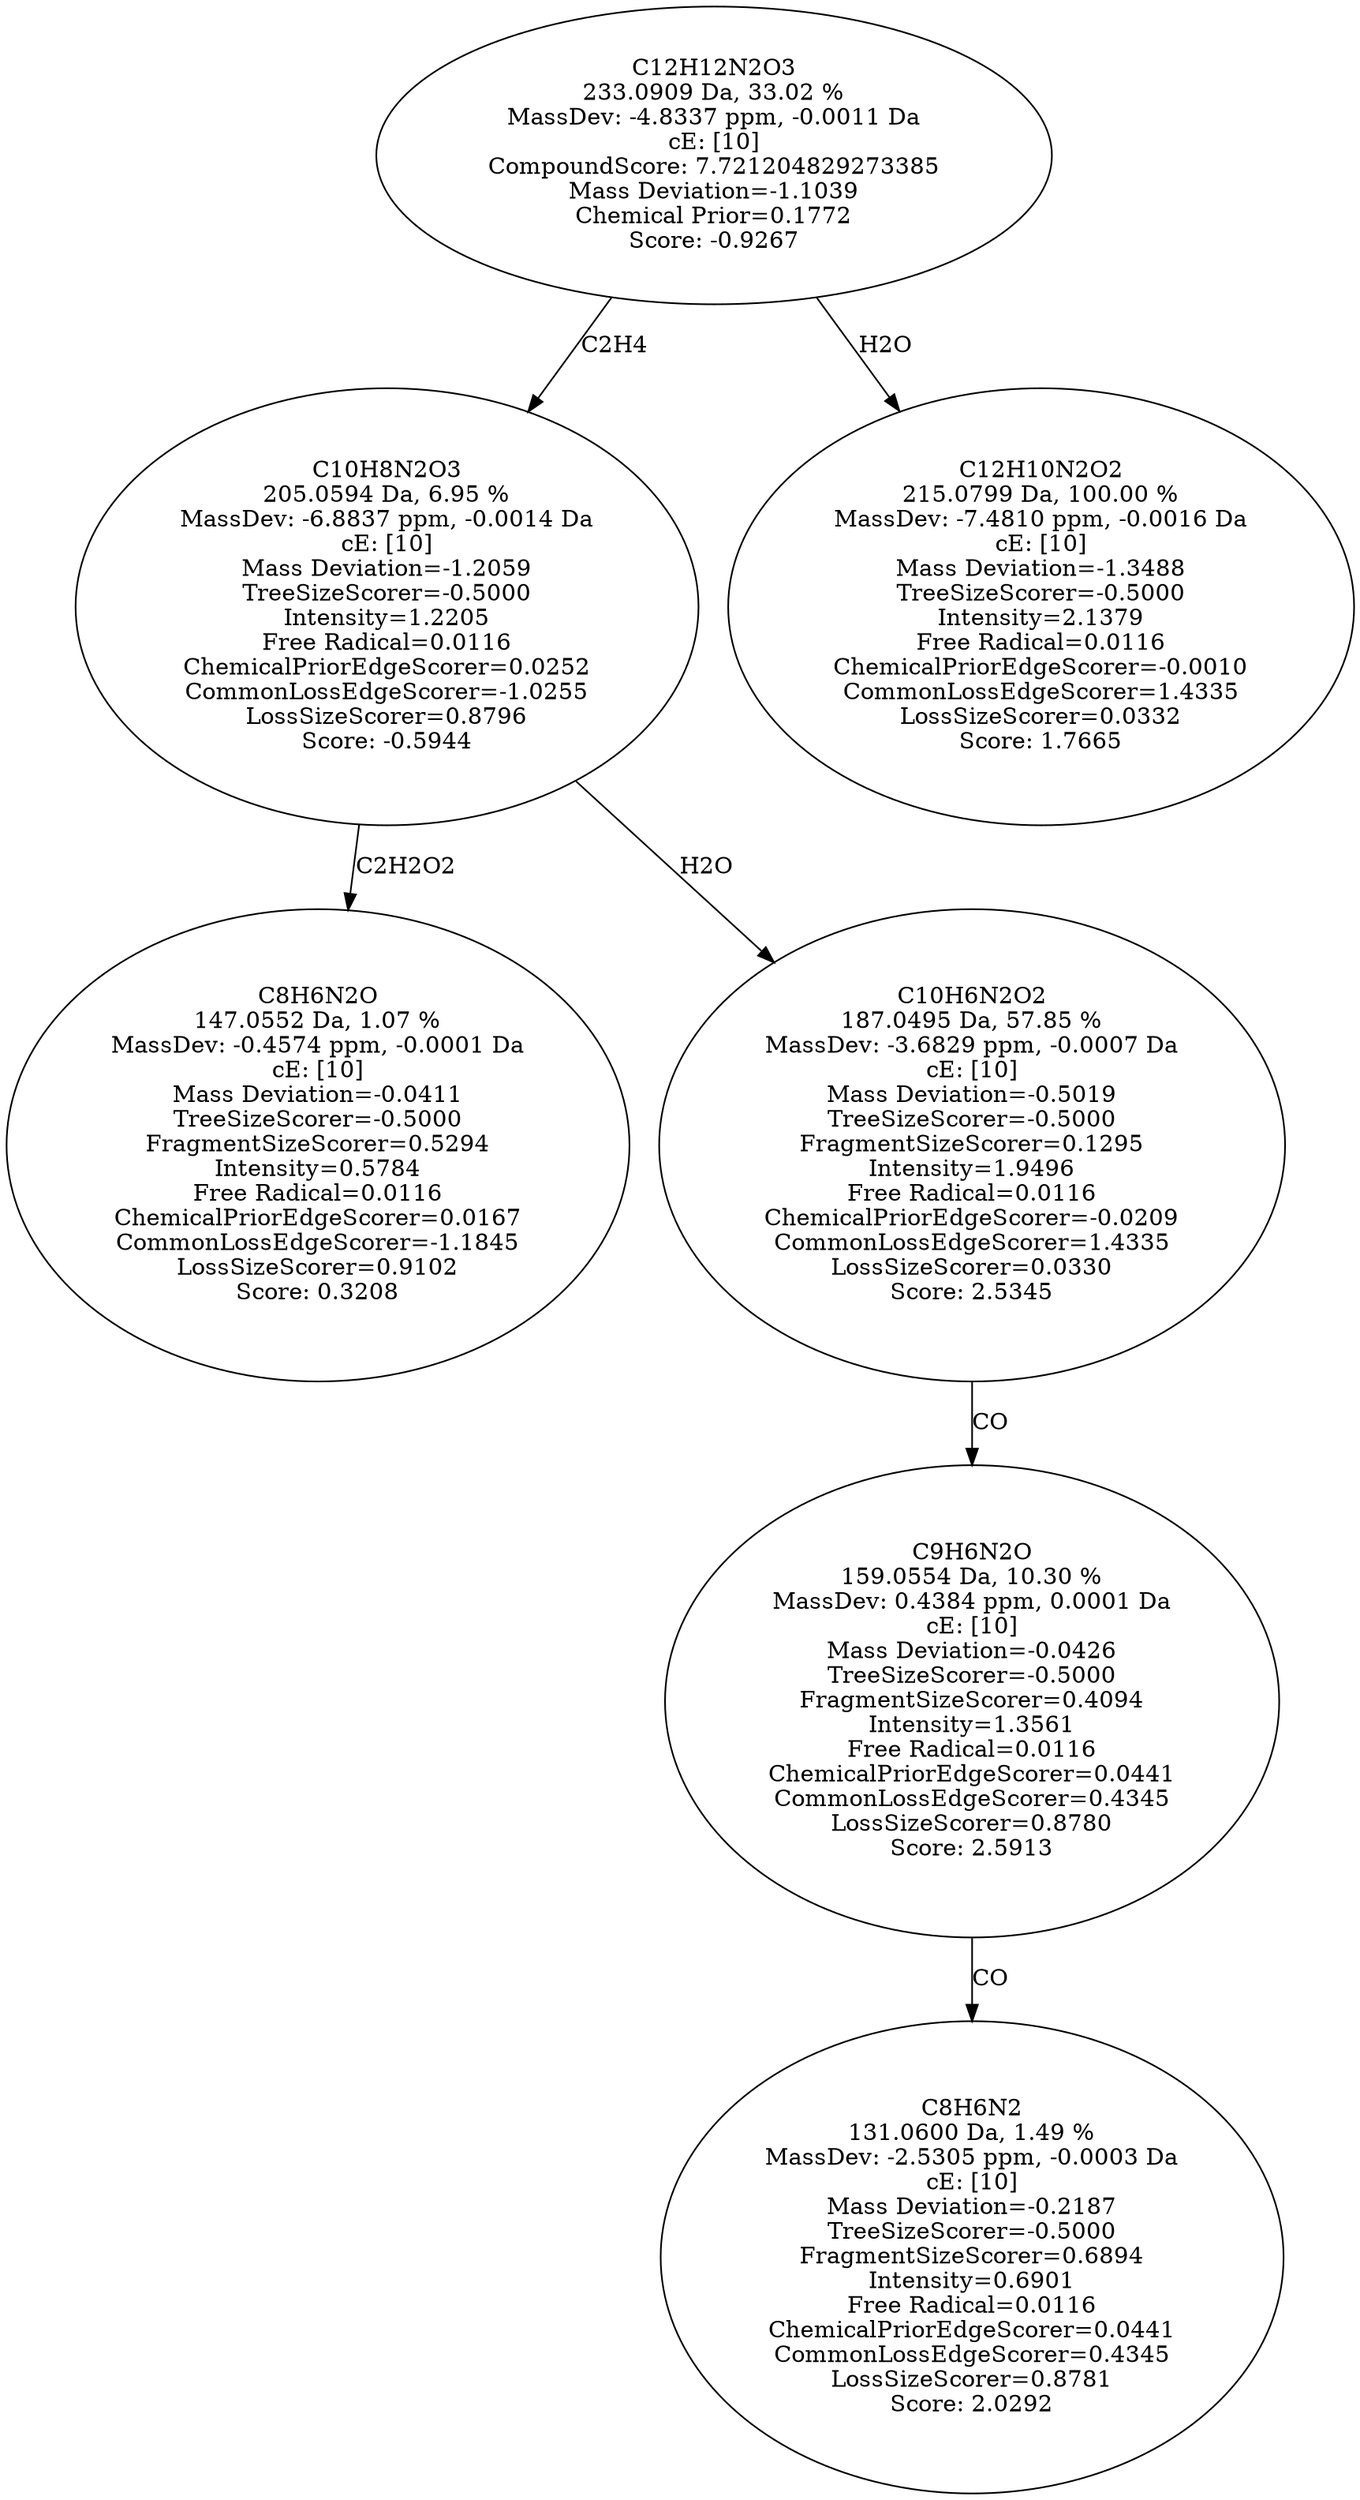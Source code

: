 strict digraph {
v1 [label="C8H6N2O\n147.0552 Da, 1.07 %\nMassDev: -0.4574 ppm, -0.0001 Da\ncE: [10]\nMass Deviation=-0.0411\nTreeSizeScorer=-0.5000\nFragmentSizeScorer=0.5294\nIntensity=0.5784\nFree Radical=0.0116\nChemicalPriorEdgeScorer=0.0167\nCommonLossEdgeScorer=-1.1845\nLossSizeScorer=0.9102\nScore: 0.3208"];
v2 [label="C8H6N2\n131.0600 Da, 1.49 %\nMassDev: -2.5305 ppm, -0.0003 Da\ncE: [10]\nMass Deviation=-0.2187\nTreeSizeScorer=-0.5000\nFragmentSizeScorer=0.6894\nIntensity=0.6901\nFree Radical=0.0116\nChemicalPriorEdgeScorer=0.0441\nCommonLossEdgeScorer=0.4345\nLossSizeScorer=0.8781\nScore: 2.0292"];
v3 [label="C9H6N2O\n159.0554 Da, 10.30 %\nMassDev: 0.4384 ppm, 0.0001 Da\ncE: [10]\nMass Deviation=-0.0426\nTreeSizeScorer=-0.5000\nFragmentSizeScorer=0.4094\nIntensity=1.3561\nFree Radical=0.0116\nChemicalPriorEdgeScorer=0.0441\nCommonLossEdgeScorer=0.4345\nLossSizeScorer=0.8780\nScore: 2.5913"];
v4 [label="C10H6N2O2\n187.0495 Da, 57.85 %\nMassDev: -3.6829 ppm, -0.0007 Da\ncE: [10]\nMass Deviation=-0.5019\nTreeSizeScorer=-0.5000\nFragmentSizeScorer=0.1295\nIntensity=1.9496\nFree Radical=0.0116\nChemicalPriorEdgeScorer=-0.0209\nCommonLossEdgeScorer=1.4335\nLossSizeScorer=0.0330\nScore: 2.5345"];
v5 [label="C10H8N2O3\n205.0594 Da, 6.95 %\nMassDev: -6.8837 ppm, -0.0014 Da\ncE: [10]\nMass Deviation=-1.2059\nTreeSizeScorer=-0.5000\nIntensity=1.2205\nFree Radical=0.0116\nChemicalPriorEdgeScorer=0.0252\nCommonLossEdgeScorer=-1.0255\nLossSizeScorer=0.8796\nScore: -0.5944"];
v6 [label="C12H10N2O2\n215.0799 Da, 100.00 %\nMassDev: -7.4810 ppm, -0.0016 Da\ncE: [10]\nMass Deviation=-1.3488\nTreeSizeScorer=-0.5000\nIntensity=2.1379\nFree Radical=0.0116\nChemicalPriorEdgeScorer=-0.0010\nCommonLossEdgeScorer=1.4335\nLossSizeScorer=0.0332\nScore: 1.7665"];
v7 [label="C12H12N2O3\n233.0909 Da, 33.02 %\nMassDev: -4.8337 ppm, -0.0011 Da\ncE: [10]\nCompoundScore: 7.721204829273385\nMass Deviation=-1.1039\nChemical Prior=0.1772\nScore: -0.9267"];
v5 -> v1 [label="C2H2O2"];
v3 -> v2 [label="CO"];
v4 -> v3 [label="CO"];
v5 -> v4 [label="H2O"];
v7 -> v5 [label="C2H4"];
v7 -> v6 [label="H2O"];
}